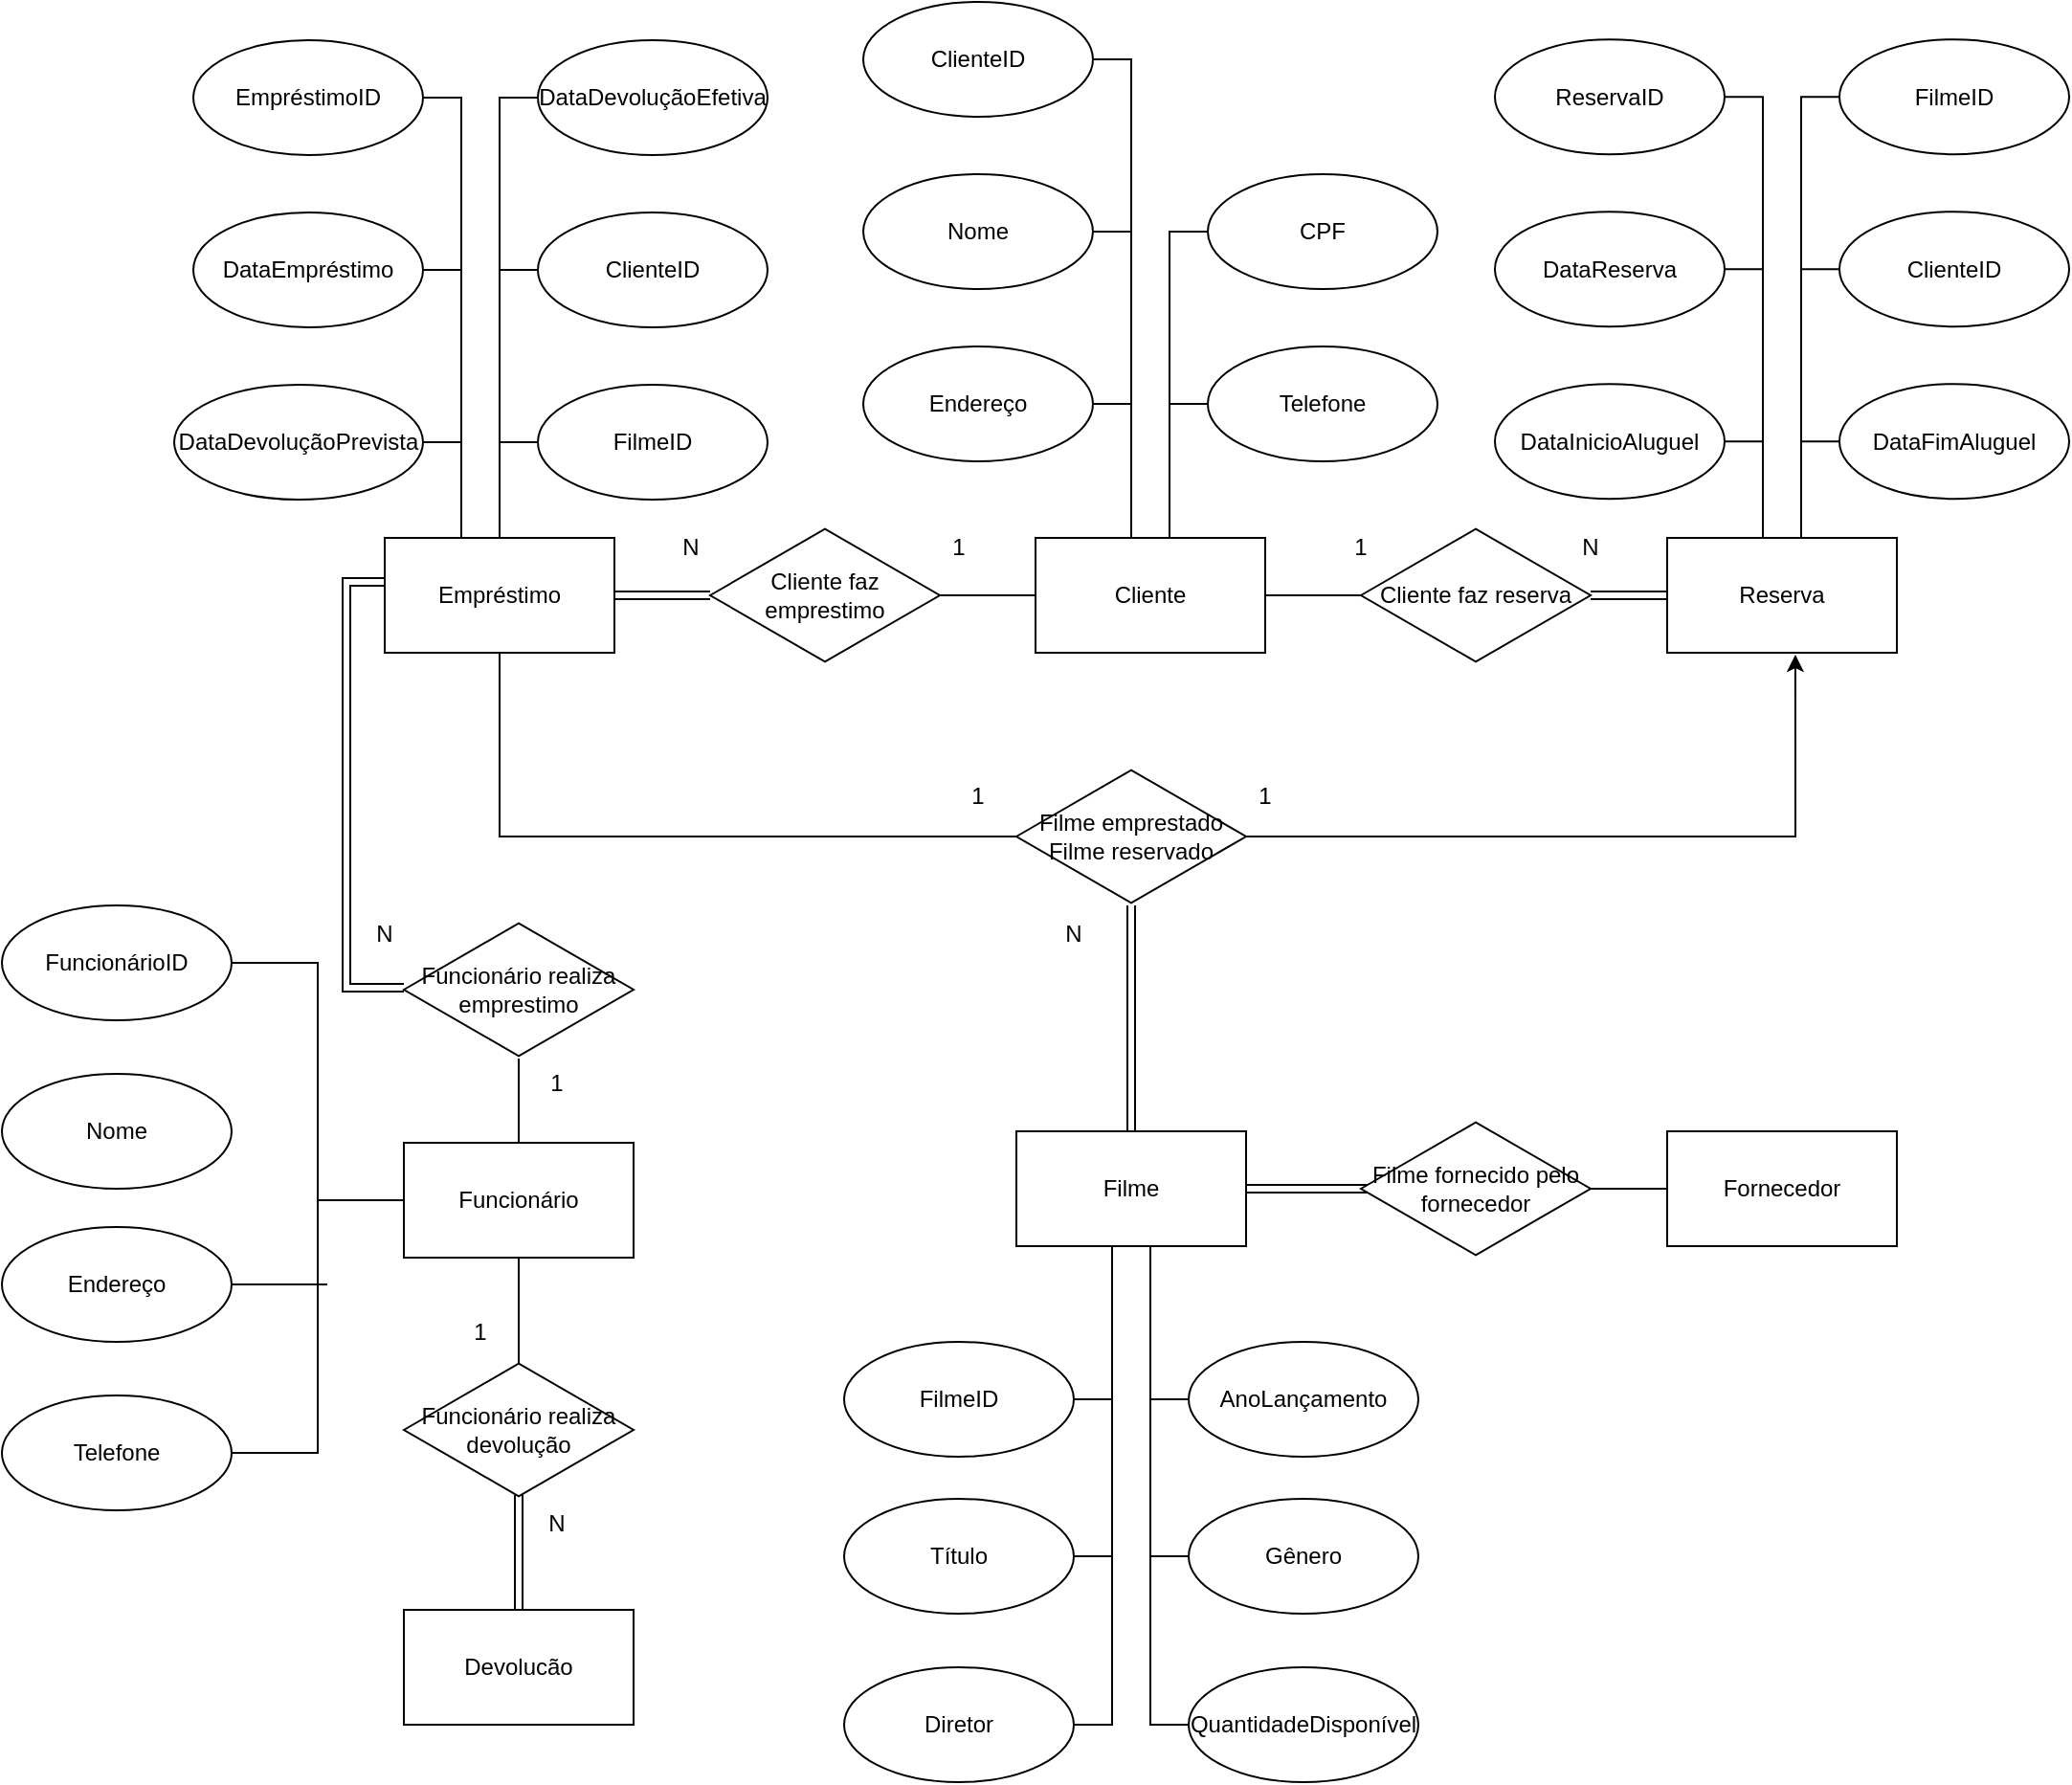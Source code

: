 <mxfile version="21.6.6" type="github">
  <diagram id="C5RBs43oDa-KdzZeNtuy" name="Page-1">
    <mxGraphModel dx="1445" dy="977" grid="1" gridSize="10" guides="1" tooltips="1" connect="1" arrows="1" fold="1" page="1" pageScale="1" pageWidth="1169" pageHeight="827" math="0" shadow="0">
      <root>
        <mxCell id="WIyWlLk6GJQsqaUBKTNV-0" />
        <mxCell id="WIyWlLk6GJQsqaUBKTNV-1" parent="WIyWlLk6GJQsqaUBKTNV-0" />
        <mxCell id="EpVUfgIiaMSETSaxlVdk-17" value="" style="edgeStyle=orthogonalEdgeStyle;rounded=0;orthogonalLoop=1;jettySize=auto;html=1;endArrow=none;endFill=0;" edge="1" parent="WIyWlLk6GJQsqaUBKTNV-1" source="EpVUfgIiaMSETSaxlVdk-0" target="EpVUfgIiaMSETSaxlVdk-7">
          <mxGeometry relative="1" as="geometry" />
        </mxCell>
        <mxCell id="EpVUfgIiaMSETSaxlVdk-48" style="edgeStyle=orthogonalEdgeStyle;rounded=0;orthogonalLoop=1;jettySize=auto;html=1;entryX=1;entryY=0.5;entryDx=0;entryDy=0;endArrow=none;endFill=0;" edge="1" parent="WIyWlLk6GJQsqaUBKTNV-1" source="EpVUfgIiaMSETSaxlVdk-0" target="EpVUfgIiaMSETSaxlVdk-46">
          <mxGeometry relative="1" as="geometry">
            <Array as="points">
              <mxPoint x="560" y="-90" />
            </Array>
          </mxGeometry>
        </mxCell>
        <mxCell id="EpVUfgIiaMSETSaxlVdk-49" style="edgeStyle=orthogonalEdgeStyle;rounded=0;orthogonalLoop=1;jettySize=auto;html=1;entryX=0;entryY=0.5;entryDx=0;entryDy=0;endArrow=none;endFill=0;" edge="1" parent="WIyWlLk6GJQsqaUBKTNV-1" source="EpVUfgIiaMSETSaxlVdk-0" target="EpVUfgIiaMSETSaxlVdk-45">
          <mxGeometry relative="1" as="geometry">
            <mxPoint x="600" y="-90" as="targetPoint" />
            <Array as="points">
              <mxPoint x="580" />
            </Array>
          </mxGeometry>
        </mxCell>
        <mxCell id="EpVUfgIiaMSETSaxlVdk-0" value="Cliente" style="rounded=0;whiteSpace=wrap;html=1;" vertex="1" parent="WIyWlLk6GJQsqaUBKTNV-1">
          <mxGeometry x="510" y="160" width="120" height="60" as="geometry" />
        </mxCell>
        <mxCell id="EpVUfgIiaMSETSaxlVdk-21" style="edgeStyle=orthogonalEdgeStyle;rounded=0;orthogonalLoop=1;jettySize=auto;html=1;shape=link;" edge="1" parent="WIyWlLk6GJQsqaUBKTNV-1" source="EpVUfgIiaMSETSaxlVdk-1" target="EpVUfgIiaMSETSaxlVdk-8">
          <mxGeometry relative="1" as="geometry" />
        </mxCell>
        <mxCell id="EpVUfgIiaMSETSaxlVdk-40" style="edgeStyle=orthogonalEdgeStyle;rounded=0;orthogonalLoop=1;jettySize=auto;html=1;entryX=0.042;entryY=0.5;entryDx=0;entryDy=0;entryPerimeter=0;shape=link;" edge="1" parent="WIyWlLk6GJQsqaUBKTNV-1" source="EpVUfgIiaMSETSaxlVdk-1" target="EpVUfgIiaMSETSaxlVdk-9">
          <mxGeometry relative="1" as="geometry" />
        </mxCell>
        <mxCell id="EpVUfgIiaMSETSaxlVdk-61" style="edgeStyle=orthogonalEdgeStyle;rounded=0;orthogonalLoop=1;jettySize=auto;html=1;entryX=1;entryY=0.5;entryDx=0;entryDy=0;endArrow=none;endFill=0;" edge="1" parent="WIyWlLk6GJQsqaUBKTNV-1" source="EpVUfgIiaMSETSaxlVdk-1" target="EpVUfgIiaMSETSaxlVdk-59">
          <mxGeometry relative="1" as="geometry">
            <mxPoint x="550" y="780" as="targetPoint" />
            <Array as="points">
              <mxPoint x="550" y="780" />
            </Array>
          </mxGeometry>
        </mxCell>
        <mxCell id="EpVUfgIiaMSETSaxlVdk-62" style="edgeStyle=orthogonalEdgeStyle;rounded=0;orthogonalLoop=1;jettySize=auto;html=1;entryX=0;entryY=0.5;entryDx=0;entryDy=0;endArrow=none;endFill=0;" edge="1" parent="WIyWlLk6GJQsqaUBKTNV-1" source="EpVUfgIiaMSETSaxlVdk-1" target="EpVUfgIiaMSETSaxlVdk-60">
          <mxGeometry relative="1" as="geometry">
            <Array as="points">
              <mxPoint x="570" y="780" />
            </Array>
          </mxGeometry>
        </mxCell>
        <mxCell id="EpVUfgIiaMSETSaxlVdk-1" value="Filme" style="rounded=0;whiteSpace=wrap;html=1;" vertex="1" parent="WIyWlLk6GJQsqaUBKTNV-1">
          <mxGeometry x="500" y="470" width="120" height="60" as="geometry" />
        </mxCell>
        <mxCell id="EpVUfgIiaMSETSaxlVdk-91" style="edgeStyle=orthogonalEdgeStyle;rounded=0;orthogonalLoop=1;jettySize=auto;html=1;entryX=0;entryY=0.5;entryDx=0;entryDy=0;endArrow=none;endFill=0;" edge="1" parent="WIyWlLk6GJQsqaUBKTNV-1" source="EpVUfgIiaMSETSaxlVdk-2" target="EpVUfgIiaMSETSaxlVdk-90">
          <mxGeometry relative="1" as="geometry" />
        </mxCell>
        <mxCell id="EpVUfgIiaMSETSaxlVdk-92" style="edgeStyle=orthogonalEdgeStyle;rounded=0;orthogonalLoop=1;jettySize=auto;html=1;entryX=1;entryY=0.5;entryDx=0;entryDy=0;endArrow=none;endFill=0;" edge="1" parent="WIyWlLk6GJQsqaUBKTNV-1" source="EpVUfgIiaMSETSaxlVdk-2" target="EpVUfgIiaMSETSaxlVdk-89">
          <mxGeometry relative="1" as="geometry">
            <Array as="points">
              <mxPoint x="210" y="-70" />
            </Array>
          </mxGeometry>
        </mxCell>
        <mxCell id="EpVUfgIiaMSETSaxlVdk-2" value="Empréstimo" style="rounded=0;whiteSpace=wrap;html=1;" vertex="1" parent="WIyWlLk6GJQsqaUBKTNV-1">
          <mxGeometry x="170" y="160" width="120" height="60" as="geometry" />
        </mxCell>
        <mxCell id="EpVUfgIiaMSETSaxlVdk-3" value="Reserva" style="rounded=0;whiteSpace=wrap;html=1;" vertex="1" parent="WIyWlLk6GJQsqaUBKTNV-1">
          <mxGeometry x="840" y="160" width="120" height="60" as="geometry" />
        </mxCell>
        <mxCell id="EpVUfgIiaMSETSaxlVdk-4" value="Fornecedor" style="rounded=0;whiteSpace=wrap;html=1;" vertex="1" parent="WIyWlLk6GJQsqaUBKTNV-1">
          <mxGeometry x="840" y="470" width="120" height="60" as="geometry" />
        </mxCell>
        <mxCell id="EpVUfgIiaMSETSaxlVdk-36" style="edgeStyle=orthogonalEdgeStyle;rounded=0;orthogonalLoop=1;jettySize=auto;html=1;entryX=0.5;entryY=0.083;entryDx=0;entryDy=0;entryPerimeter=0;endArrow=none;endFill=0;" edge="1" parent="WIyWlLk6GJQsqaUBKTNV-1" source="EpVUfgIiaMSETSaxlVdk-5" target="EpVUfgIiaMSETSaxlVdk-35">
          <mxGeometry relative="1" as="geometry" />
        </mxCell>
        <mxCell id="EpVUfgIiaMSETSaxlVdk-5" value="Funcionário" style="rounded=0;whiteSpace=wrap;html=1;" vertex="1" parent="WIyWlLk6GJQsqaUBKTNV-1">
          <mxGeometry x="180" y="476" width="120" height="60" as="geometry" />
        </mxCell>
        <mxCell id="EpVUfgIiaMSETSaxlVdk-13" style="edgeStyle=orthogonalEdgeStyle;rounded=0;orthogonalLoop=1;jettySize=auto;html=1;entryX=0;entryY=0.5;entryDx=0;entryDy=0;endArrow=none;endFill=0;" edge="1" parent="WIyWlLk6GJQsqaUBKTNV-1" source="EpVUfgIiaMSETSaxlVdk-6" target="EpVUfgIiaMSETSaxlVdk-0">
          <mxGeometry relative="1" as="geometry" />
        </mxCell>
        <mxCell id="EpVUfgIiaMSETSaxlVdk-14" style="edgeStyle=orthogonalEdgeStyle;rounded=0;orthogonalLoop=1;jettySize=auto;html=1;entryX=1;entryY=0.5;entryDx=0;entryDy=0;shape=link;" edge="1" parent="WIyWlLk6GJQsqaUBKTNV-1" source="EpVUfgIiaMSETSaxlVdk-6" target="EpVUfgIiaMSETSaxlVdk-2">
          <mxGeometry relative="1" as="geometry" />
        </mxCell>
        <mxCell id="EpVUfgIiaMSETSaxlVdk-6" value="Cliente faz emprestimo" style="html=1;whiteSpace=wrap;aspect=fixed;shape=isoRectangle;" vertex="1" parent="WIyWlLk6GJQsqaUBKTNV-1">
          <mxGeometry x="340" y="154" width="120" height="72" as="geometry" />
        </mxCell>
        <mxCell id="EpVUfgIiaMSETSaxlVdk-18" value="" style="edgeStyle=orthogonalEdgeStyle;rounded=0;orthogonalLoop=1;jettySize=auto;html=1;shape=link;" edge="1" parent="WIyWlLk6GJQsqaUBKTNV-1" source="EpVUfgIiaMSETSaxlVdk-7" target="EpVUfgIiaMSETSaxlVdk-3">
          <mxGeometry relative="1" as="geometry" />
        </mxCell>
        <mxCell id="EpVUfgIiaMSETSaxlVdk-7" value="Cliente faz reserva" style="html=1;whiteSpace=wrap;aspect=fixed;shape=isoRectangle;" vertex="1" parent="WIyWlLk6GJQsqaUBKTNV-1">
          <mxGeometry x="680" y="154" width="120" height="72" as="geometry" />
        </mxCell>
        <mxCell id="EpVUfgIiaMSETSaxlVdk-22" style="edgeStyle=orthogonalEdgeStyle;rounded=0;orthogonalLoop=1;jettySize=auto;html=1;entryX=0.5;entryY=1;entryDx=0;entryDy=0;endArrow=none;endFill=0;" edge="1" parent="WIyWlLk6GJQsqaUBKTNV-1" source="EpVUfgIiaMSETSaxlVdk-8" target="EpVUfgIiaMSETSaxlVdk-2">
          <mxGeometry relative="1" as="geometry" />
        </mxCell>
        <mxCell id="EpVUfgIiaMSETSaxlVdk-27" style="edgeStyle=orthogonalEdgeStyle;rounded=0;orthogonalLoop=1;jettySize=auto;html=1;entryX=0.558;entryY=1.017;entryDx=0;entryDy=0;entryPerimeter=0;" edge="1" parent="WIyWlLk6GJQsqaUBKTNV-1" source="EpVUfgIiaMSETSaxlVdk-8" target="EpVUfgIiaMSETSaxlVdk-3">
          <mxGeometry relative="1" as="geometry" />
        </mxCell>
        <mxCell id="EpVUfgIiaMSETSaxlVdk-8" value="Filme emprestado&lt;br&gt;Filme reservado" style="html=1;whiteSpace=wrap;aspect=fixed;shape=isoRectangle;" vertex="1" parent="WIyWlLk6GJQsqaUBKTNV-1">
          <mxGeometry x="500" y="280" width="120" height="72" as="geometry" />
        </mxCell>
        <mxCell id="EpVUfgIiaMSETSaxlVdk-41" style="edgeStyle=orthogonalEdgeStyle;rounded=0;orthogonalLoop=1;jettySize=auto;html=1;entryX=0;entryY=0.5;entryDx=0;entryDy=0;endArrow=none;endFill=0;" edge="1" parent="WIyWlLk6GJQsqaUBKTNV-1" source="EpVUfgIiaMSETSaxlVdk-9" target="EpVUfgIiaMSETSaxlVdk-4">
          <mxGeometry relative="1" as="geometry" />
        </mxCell>
        <mxCell id="EpVUfgIiaMSETSaxlVdk-9" value="Filme fornecido pelo fornecedor" style="html=1;whiteSpace=wrap;aspect=fixed;shape=isoRectangle;" vertex="1" parent="WIyWlLk6GJQsqaUBKTNV-1">
          <mxGeometry x="680" y="464" width="120" height="72" as="geometry" />
        </mxCell>
        <mxCell id="EpVUfgIiaMSETSaxlVdk-29" value="" style="edgeStyle=orthogonalEdgeStyle;rounded=0;orthogonalLoop=1;jettySize=auto;html=1;endArrow=none;endFill=0;" edge="1" parent="WIyWlLk6GJQsqaUBKTNV-1" source="EpVUfgIiaMSETSaxlVdk-10" target="EpVUfgIiaMSETSaxlVdk-5">
          <mxGeometry relative="1" as="geometry" />
        </mxCell>
        <mxCell id="EpVUfgIiaMSETSaxlVdk-30" style="edgeStyle=orthogonalEdgeStyle;rounded=0;orthogonalLoop=1;jettySize=auto;html=1;entryX=0;entryY=0.383;entryDx=0;entryDy=0;entryPerimeter=0;exitX=0;exitY=0.486;exitDx=0;exitDy=0;exitPerimeter=0;shape=link;" edge="1" parent="WIyWlLk6GJQsqaUBKTNV-1" source="EpVUfgIiaMSETSaxlVdk-10" target="EpVUfgIiaMSETSaxlVdk-2">
          <mxGeometry relative="1" as="geometry" />
        </mxCell>
        <mxCell id="EpVUfgIiaMSETSaxlVdk-10" value="Funcionário realiza emprestimo" style="html=1;whiteSpace=wrap;aspect=fixed;shape=isoRectangle;" vertex="1" parent="WIyWlLk6GJQsqaUBKTNV-1">
          <mxGeometry x="180" y="360" width="120" height="72" as="geometry" />
        </mxCell>
        <mxCell id="EpVUfgIiaMSETSaxlVdk-15" value="1" style="text;html=1;strokeColor=none;fillColor=none;align=center;verticalAlign=middle;whiteSpace=wrap;rounded=0;" vertex="1" parent="WIyWlLk6GJQsqaUBKTNV-1">
          <mxGeometry x="440" y="150" width="60" height="30" as="geometry" />
        </mxCell>
        <mxCell id="EpVUfgIiaMSETSaxlVdk-16" value="N" style="text;html=1;strokeColor=none;fillColor=none;align=center;verticalAlign=middle;whiteSpace=wrap;rounded=0;" vertex="1" parent="WIyWlLk6GJQsqaUBKTNV-1">
          <mxGeometry x="300" y="150" width="60" height="30" as="geometry" />
        </mxCell>
        <mxCell id="EpVUfgIiaMSETSaxlVdk-19" value="N" style="text;html=1;strokeColor=none;fillColor=none;align=center;verticalAlign=middle;whiteSpace=wrap;rounded=0;" vertex="1" parent="WIyWlLk6GJQsqaUBKTNV-1">
          <mxGeometry x="770" y="150" width="60" height="30" as="geometry" />
        </mxCell>
        <mxCell id="EpVUfgIiaMSETSaxlVdk-20" value="1" style="text;html=1;strokeColor=none;fillColor=none;align=center;verticalAlign=middle;whiteSpace=wrap;rounded=0;" vertex="1" parent="WIyWlLk6GJQsqaUBKTNV-1">
          <mxGeometry x="650" y="150" width="60" height="30" as="geometry" />
        </mxCell>
        <mxCell id="EpVUfgIiaMSETSaxlVdk-23" value="N" style="text;html=1;strokeColor=none;fillColor=none;align=center;verticalAlign=middle;whiteSpace=wrap;rounded=0;" vertex="1" parent="WIyWlLk6GJQsqaUBKTNV-1">
          <mxGeometry x="500" y="352" width="60" height="30" as="geometry" />
        </mxCell>
        <mxCell id="EpVUfgIiaMSETSaxlVdk-26" value="1" style="text;html=1;strokeColor=none;fillColor=none;align=center;verticalAlign=middle;whiteSpace=wrap;rounded=0;" vertex="1" parent="WIyWlLk6GJQsqaUBKTNV-1">
          <mxGeometry x="450" y="280" width="60" height="30" as="geometry" />
        </mxCell>
        <mxCell id="EpVUfgIiaMSETSaxlVdk-28" value="1" style="text;html=1;strokeColor=none;fillColor=none;align=center;verticalAlign=middle;whiteSpace=wrap;rounded=0;" vertex="1" parent="WIyWlLk6GJQsqaUBKTNV-1">
          <mxGeometry x="600" y="280" width="60" height="30" as="geometry" />
        </mxCell>
        <mxCell id="EpVUfgIiaMSETSaxlVdk-31" value="N" style="text;html=1;strokeColor=none;fillColor=none;align=center;verticalAlign=middle;whiteSpace=wrap;rounded=0;" vertex="1" parent="WIyWlLk6GJQsqaUBKTNV-1">
          <mxGeometry x="140" y="352" width="60" height="30" as="geometry" />
        </mxCell>
        <mxCell id="EpVUfgIiaMSETSaxlVdk-32" value="1" style="text;html=1;strokeColor=none;fillColor=none;align=center;verticalAlign=middle;whiteSpace=wrap;rounded=0;" vertex="1" parent="WIyWlLk6GJQsqaUBKTNV-1">
          <mxGeometry x="230" y="430" width="60" height="30" as="geometry" />
        </mxCell>
        <mxCell id="EpVUfgIiaMSETSaxlVdk-37" style="edgeStyle=orthogonalEdgeStyle;rounded=0;orthogonalLoop=1;jettySize=auto;html=1;entryX=0.5;entryY=0.972;entryDx=0;entryDy=0;entryPerimeter=0;shape=link;" edge="1" parent="WIyWlLk6GJQsqaUBKTNV-1" source="EpVUfgIiaMSETSaxlVdk-33" target="EpVUfgIiaMSETSaxlVdk-35">
          <mxGeometry relative="1" as="geometry" />
        </mxCell>
        <mxCell id="EpVUfgIiaMSETSaxlVdk-33" value="Devolucão" style="rounded=0;whiteSpace=wrap;html=1;" vertex="1" parent="WIyWlLk6GJQsqaUBKTNV-1">
          <mxGeometry x="180" y="720" width="120" height="60" as="geometry" />
        </mxCell>
        <mxCell id="EpVUfgIiaMSETSaxlVdk-35" value="Funcionário realiza devolução" style="html=1;whiteSpace=wrap;aspect=fixed;shape=isoRectangle;" vertex="1" parent="WIyWlLk6GJQsqaUBKTNV-1">
          <mxGeometry x="180" y="590" width="120" height="72" as="geometry" />
        </mxCell>
        <mxCell id="EpVUfgIiaMSETSaxlVdk-38" value="N" style="text;html=1;strokeColor=none;fillColor=none;align=center;verticalAlign=middle;whiteSpace=wrap;rounded=0;" vertex="1" parent="WIyWlLk6GJQsqaUBKTNV-1">
          <mxGeometry x="230" y="660" width="60" height="30" as="geometry" />
        </mxCell>
        <mxCell id="EpVUfgIiaMSETSaxlVdk-39" value="1" style="text;html=1;strokeColor=none;fillColor=none;align=center;verticalAlign=middle;whiteSpace=wrap;rounded=0;" vertex="1" parent="WIyWlLk6GJQsqaUBKTNV-1">
          <mxGeometry x="190" y="560" width="60" height="30" as="geometry" />
        </mxCell>
        <mxCell id="EpVUfgIiaMSETSaxlVdk-51" style="edgeStyle=orthogonalEdgeStyle;rounded=0;orthogonalLoop=1;jettySize=auto;html=1;endArrow=none;endFill=0;" edge="1" parent="WIyWlLk6GJQsqaUBKTNV-1" source="EpVUfgIiaMSETSaxlVdk-42">
          <mxGeometry relative="1" as="geometry">
            <mxPoint x="550" y="90" as="targetPoint" />
          </mxGeometry>
        </mxCell>
        <mxCell id="EpVUfgIiaMSETSaxlVdk-42" value="Endereço" style="ellipse;whiteSpace=wrap;html=1;" vertex="1" parent="WIyWlLk6GJQsqaUBKTNV-1">
          <mxGeometry x="420" y="60" width="120" height="60" as="geometry" />
        </mxCell>
        <mxCell id="EpVUfgIiaMSETSaxlVdk-52" style="edgeStyle=orthogonalEdgeStyle;rounded=0;orthogonalLoop=1;jettySize=auto;html=1;endArrow=none;endFill=0;" edge="1" parent="WIyWlLk6GJQsqaUBKTNV-1" source="EpVUfgIiaMSETSaxlVdk-43">
          <mxGeometry relative="1" as="geometry">
            <mxPoint x="590" y="90" as="targetPoint" />
          </mxGeometry>
        </mxCell>
        <mxCell id="EpVUfgIiaMSETSaxlVdk-43" value="Telefone" style="ellipse;whiteSpace=wrap;html=1;" vertex="1" parent="WIyWlLk6GJQsqaUBKTNV-1">
          <mxGeometry x="600" y="60" width="120" height="60" as="geometry" />
        </mxCell>
        <mxCell id="EpVUfgIiaMSETSaxlVdk-50" style="edgeStyle=orthogonalEdgeStyle;rounded=0;orthogonalLoop=1;jettySize=auto;html=1;endArrow=none;endFill=0;" edge="1" parent="WIyWlLk6GJQsqaUBKTNV-1" source="EpVUfgIiaMSETSaxlVdk-44">
          <mxGeometry relative="1" as="geometry">
            <mxPoint x="550" as="targetPoint" />
          </mxGeometry>
        </mxCell>
        <mxCell id="EpVUfgIiaMSETSaxlVdk-44" value="Nome" style="ellipse;whiteSpace=wrap;html=1;" vertex="1" parent="WIyWlLk6GJQsqaUBKTNV-1">
          <mxGeometry x="420" y="-30" width="120" height="60" as="geometry" />
        </mxCell>
        <mxCell id="EpVUfgIiaMSETSaxlVdk-45" value="CPF" style="ellipse;whiteSpace=wrap;html=1;" vertex="1" parent="WIyWlLk6GJQsqaUBKTNV-1">
          <mxGeometry x="600" y="-30" width="120" height="60" as="geometry" />
        </mxCell>
        <mxCell id="EpVUfgIiaMSETSaxlVdk-46" value="ClienteID" style="ellipse;whiteSpace=wrap;html=1;" vertex="1" parent="WIyWlLk6GJQsqaUBKTNV-1">
          <mxGeometry x="420" y="-120" width="120" height="60" as="geometry" />
        </mxCell>
        <mxCell id="EpVUfgIiaMSETSaxlVdk-67" style="edgeStyle=orthogonalEdgeStyle;rounded=0;orthogonalLoop=1;jettySize=auto;html=1;endArrow=none;endFill=0;" edge="1" parent="WIyWlLk6GJQsqaUBKTNV-1" source="EpVUfgIiaMSETSaxlVdk-55">
          <mxGeometry relative="1" as="geometry">
            <mxPoint x="550" y="610" as="targetPoint" />
          </mxGeometry>
        </mxCell>
        <mxCell id="EpVUfgIiaMSETSaxlVdk-55" value="FilmeID" style="ellipse;whiteSpace=wrap;html=1;" vertex="1" parent="WIyWlLk6GJQsqaUBKTNV-1">
          <mxGeometry x="410" y="580" width="120" height="60" as="geometry" />
        </mxCell>
        <mxCell id="EpVUfgIiaMSETSaxlVdk-69" style="edgeStyle=orthogonalEdgeStyle;rounded=0;orthogonalLoop=1;jettySize=auto;html=1;endArrow=none;endFill=0;" edge="1" parent="WIyWlLk6GJQsqaUBKTNV-1" source="EpVUfgIiaMSETSaxlVdk-56">
          <mxGeometry relative="1" as="geometry">
            <mxPoint x="570" y="610" as="targetPoint" />
          </mxGeometry>
        </mxCell>
        <mxCell id="EpVUfgIiaMSETSaxlVdk-56" value="AnoLançamento" style="ellipse;whiteSpace=wrap;html=1;" vertex="1" parent="WIyWlLk6GJQsqaUBKTNV-1">
          <mxGeometry x="590" y="580" width="120" height="60" as="geometry" />
        </mxCell>
        <mxCell id="EpVUfgIiaMSETSaxlVdk-66" style="edgeStyle=orthogonalEdgeStyle;rounded=0;orthogonalLoop=1;jettySize=auto;html=1;endArrow=none;endFill=0;" edge="1" parent="WIyWlLk6GJQsqaUBKTNV-1" source="EpVUfgIiaMSETSaxlVdk-57">
          <mxGeometry relative="1" as="geometry">
            <mxPoint x="550" y="692" as="targetPoint" />
          </mxGeometry>
        </mxCell>
        <mxCell id="EpVUfgIiaMSETSaxlVdk-57" value="Título" style="ellipse;whiteSpace=wrap;html=1;" vertex="1" parent="WIyWlLk6GJQsqaUBKTNV-1">
          <mxGeometry x="410" y="662" width="120" height="60" as="geometry" />
        </mxCell>
        <mxCell id="EpVUfgIiaMSETSaxlVdk-68" style="edgeStyle=orthogonalEdgeStyle;rounded=0;orthogonalLoop=1;jettySize=auto;html=1;endArrow=none;endFill=0;" edge="1" parent="WIyWlLk6GJQsqaUBKTNV-1" source="EpVUfgIiaMSETSaxlVdk-58">
          <mxGeometry relative="1" as="geometry">
            <mxPoint x="570" y="692" as="targetPoint" />
          </mxGeometry>
        </mxCell>
        <mxCell id="EpVUfgIiaMSETSaxlVdk-58" value="Gênero" style="ellipse;whiteSpace=wrap;html=1;" vertex="1" parent="WIyWlLk6GJQsqaUBKTNV-1">
          <mxGeometry x="590" y="662" width="120" height="60" as="geometry" />
        </mxCell>
        <mxCell id="EpVUfgIiaMSETSaxlVdk-59" value="Diretor" style="ellipse;whiteSpace=wrap;html=1;" vertex="1" parent="WIyWlLk6GJQsqaUBKTNV-1">
          <mxGeometry x="410" y="750" width="120" height="60" as="geometry" />
        </mxCell>
        <mxCell id="EpVUfgIiaMSETSaxlVdk-60" value="QuantidadeDisponível" style="ellipse;whiteSpace=wrap;html=1;" vertex="1" parent="WIyWlLk6GJQsqaUBKTNV-1">
          <mxGeometry x="590" y="750" width="120" height="60" as="geometry" />
        </mxCell>
        <mxCell id="EpVUfgIiaMSETSaxlVdk-82" style="edgeStyle=orthogonalEdgeStyle;rounded=0;orthogonalLoop=1;jettySize=auto;html=1;endArrow=none;endFill=0;" edge="1" parent="WIyWlLk6GJQsqaUBKTNV-1" source="EpVUfgIiaMSETSaxlVdk-83">
          <mxGeometry relative="1" as="geometry">
            <mxPoint x="200" y="110" as="targetPoint" />
          </mxGeometry>
        </mxCell>
        <mxCell id="EpVUfgIiaMSETSaxlVdk-83" value="DataDevoluçãoPrevista" style="ellipse;whiteSpace=wrap;html=1;" vertex="1" parent="WIyWlLk6GJQsqaUBKTNV-1">
          <mxGeometry x="60" y="80" width="130" height="60" as="geometry" />
        </mxCell>
        <mxCell id="EpVUfgIiaMSETSaxlVdk-84" style="edgeStyle=orthogonalEdgeStyle;rounded=0;orthogonalLoop=1;jettySize=auto;html=1;endArrow=none;endFill=0;" edge="1" parent="WIyWlLk6GJQsqaUBKTNV-1" source="EpVUfgIiaMSETSaxlVdk-85">
          <mxGeometry relative="1" as="geometry">
            <mxPoint x="240" y="110" as="targetPoint" />
          </mxGeometry>
        </mxCell>
        <mxCell id="EpVUfgIiaMSETSaxlVdk-85" value="FilmeID " style="ellipse;whiteSpace=wrap;html=1;" vertex="1" parent="WIyWlLk6GJQsqaUBKTNV-1">
          <mxGeometry x="250" y="80" width="120" height="60" as="geometry" />
        </mxCell>
        <mxCell id="EpVUfgIiaMSETSaxlVdk-86" style="edgeStyle=orthogonalEdgeStyle;rounded=0;orthogonalLoop=1;jettySize=auto;html=1;endArrow=none;endFill=0;" edge="1" parent="WIyWlLk6GJQsqaUBKTNV-1" source="EpVUfgIiaMSETSaxlVdk-87">
          <mxGeometry relative="1" as="geometry">
            <mxPoint x="200" y="20" as="targetPoint" />
          </mxGeometry>
        </mxCell>
        <mxCell id="EpVUfgIiaMSETSaxlVdk-87" value="DataEmpréstimo" style="ellipse;whiteSpace=wrap;html=1;" vertex="1" parent="WIyWlLk6GJQsqaUBKTNV-1">
          <mxGeometry x="70" y="-10" width="120" height="60" as="geometry" />
        </mxCell>
        <mxCell id="EpVUfgIiaMSETSaxlVdk-94" value="" style="edgeStyle=orthogonalEdgeStyle;rounded=0;orthogonalLoop=1;jettySize=auto;html=1;endArrow=none;endFill=0;" edge="1" parent="WIyWlLk6GJQsqaUBKTNV-1" source="EpVUfgIiaMSETSaxlVdk-88">
          <mxGeometry relative="1" as="geometry">
            <mxPoint x="230" y="20" as="targetPoint" />
          </mxGeometry>
        </mxCell>
        <mxCell id="EpVUfgIiaMSETSaxlVdk-88" value="ClienteID" style="ellipse;whiteSpace=wrap;html=1;" vertex="1" parent="WIyWlLk6GJQsqaUBKTNV-1">
          <mxGeometry x="250" y="-10" width="120" height="60" as="geometry" />
        </mxCell>
        <mxCell id="EpVUfgIiaMSETSaxlVdk-89" value="EmpréstimoID" style="ellipse;whiteSpace=wrap;html=1;" vertex="1" parent="WIyWlLk6GJQsqaUBKTNV-1">
          <mxGeometry x="70" y="-100" width="120" height="60" as="geometry" />
        </mxCell>
        <mxCell id="EpVUfgIiaMSETSaxlVdk-90" value="DataDevoluçãoEfetiva" style="ellipse;whiteSpace=wrap;html=1;" vertex="1" parent="WIyWlLk6GJQsqaUBKTNV-1">
          <mxGeometry x="250" y="-100" width="120" height="60" as="geometry" />
        </mxCell>
        <mxCell id="EpVUfgIiaMSETSaxlVdk-95" style="edgeStyle=orthogonalEdgeStyle;rounded=0;orthogonalLoop=1;jettySize=auto;html=1;entryX=0;entryY=0.5;entryDx=0;entryDy=0;endArrow=none;endFill=0;" edge="1" parent="WIyWlLk6GJQsqaUBKTNV-1" target="EpVUfgIiaMSETSaxlVdk-106">
          <mxGeometry relative="1" as="geometry">
            <mxPoint x="930" y="160" as="sourcePoint" />
            <Array as="points">
              <mxPoint x="910" y="160" />
              <mxPoint x="910" y="-70" />
            </Array>
          </mxGeometry>
        </mxCell>
        <mxCell id="EpVUfgIiaMSETSaxlVdk-96" style="edgeStyle=orthogonalEdgeStyle;rounded=0;orthogonalLoop=1;jettySize=auto;html=1;entryX=1;entryY=0.5;entryDx=0;entryDy=0;endArrow=none;endFill=0;" edge="1" parent="WIyWlLk6GJQsqaUBKTNV-1" target="EpVUfgIiaMSETSaxlVdk-105">
          <mxGeometry relative="1" as="geometry">
            <mxPoint x="890" y="159.57" as="sourcePoint" />
            <Array as="points">
              <mxPoint x="890" y="-70.43" />
            </Array>
          </mxGeometry>
        </mxCell>
        <mxCell id="EpVUfgIiaMSETSaxlVdk-97" style="edgeStyle=orthogonalEdgeStyle;rounded=0;orthogonalLoop=1;jettySize=auto;html=1;endArrow=none;endFill=0;" edge="1" parent="WIyWlLk6GJQsqaUBKTNV-1" source="EpVUfgIiaMSETSaxlVdk-98">
          <mxGeometry relative="1" as="geometry">
            <mxPoint x="880" y="109.57" as="targetPoint" />
          </mxGeometry>
        </mxCell>
        <mxCell id="EpVUfgIiaMSETSaxlVdk-98" value="DataInicioAluguel" style="ellipse;whiteSpace=wrap;html=1;" vertex="1" parent="WIyWlLk6GJQsqaUBKTNV-1">
          <mxGeometry x="750" y="79.57" width="120" height="60" as="geometry" />
        </mxCell>
        <mxCell id="EpVUfgIiaMSETSaxlVdk-99" style="edgeStyle=orthogonalEdgeStyle;rounded=0;orthogonalLoop=1;jettySize=auto;html=1;endArrow=none;endFill=0;" edge="1" parent="WIyWlLk6GJQsqaUBKTNV-1" source="EpVUfgIiaMSETSaxlVdk-100">
          <mxGeometry relative="1" as="geometry">
            <mxPoint x="920" y="109.57" as="targetPoint" />
          </mxGeometry>
        </mxCell>
        <mxCell id="EpVUfgIiaMSETSaxlVdk-100" value="DataFimAluguel" style="ellipse;whiteSpace=wrap;html=1;" vertex="1" parent="WIyWlLk6GJQsqaUBKTNV-1">
          <mxGeometry x="930" y="79.57" width="120" height="60" as="geometry" />
        </mxCell>
        <mxCell id="EpVUfgIiaMSETSaxlVdk-101" style="edgeStyle=orthogonalEdgeStyle;rounded=0;orthogonalLoop=1;jettySize=auto;html=1;endArrow=none;endFill=0;" edge="1" parent="WIyWlLk6GJQsqaUBKTNV-1" source="EpVUfgIiaMSETSaxlVdk-102">
          <mxGeometry relative="1" as="geometry">
            <mxPoint x="880" y="19.57" as="targetPoint" />
          </mxGeometry>
        </mxCell>
        <mxCell id="EpVUfgIiaMSETSaxlVdk-102" value="DataReserva" style="ellipse;whiteSpace=wrap;html=1;" vertex="1" parent="WIyWlLk6GJQsqaUBKTNV-1">
          <mxGeometry x="750" y="-10.43" width="120" height="60" as="geometry" />
        </mxCell>
        <mxCell id="EpVUfgIiaMSETSaxlVdk-103" value="" style="edgeStyle=orthogonalEdgeStyle;rounded=0;orthogonalLoop=1;jettySize=auto;html=1;endArrow=none;endFill=0;" edge="1" parent="WIyWlLk6GJQsqaUBKTNV-1" source="EpVUfgIiaMSETSaxlVdk-104">
          <mxGeometry relative="1" as="geometry">
            <mxPoint x="910" y="19.57" as="targetPoint" />
          </mxGeometry>
        </mxCell>
        <mxCell id="EpVUfgIiaMSETSaxlVdk-104" value="ClienteID" style="ellipse;whiteSpace=wrap;html=1;" vertex="1" parent="WIyWlLk6GJQsqaUBKTNV-1">
          <mxGeometry x="930" y="-10.43" width="120" height="60" as="geometry" />
        </mxCell>
        <mxCell id="EpVUfgIiaMSETSaxlVdk-105" value="ReservaID" style="ellipse;whiteSpace=wrap;html=1;" vertex="1" parent="WIyWlLk6GJQsqaUBKTNV-1">
          <mxGeometry x="750" y="-100.43" width="120" height="60" as="geometry" />
        </mxCell>
        <mxCell id="EpVUfgIiaMSETSaxlVdk-106" value="FilmeID" style="ellipse;whiteSpace=wrap;html=1;" vertex="1" parent="WIyWlLk6GJQsqaUBKTNV-1">
          <mxGeometry x="930" y="-100.43" width="120" height="60" as="geometry" />
        </mxCell>
        <mxCell id="EpVUfgIiaMSETSaxlVdk-111" style="edgeStyle=orthogonalEdgeStyle;rounded=0;orthogonalLoop=1;jettySize=auto;html=1;entryX=0;entryY=0.5;entryDx=0;entryDy=0;endArrow=none;endFill=0;" edge="1" parent="WIyWlLk6GJQsqaUBKTNV-1" source="EpVUfgIiaMSETSaxlVdk-107" target="EpVUfgIiaMSETSaxlVdk-5">
          <mxGeometry relative="1" as="geometry" />
        </mxCell>
        <mxCell id="EpVUfgIiaMSETSaxlVdk-107" value="FuncionárioID" style="ellipse;whiteSpace=wrap;html=1;" vertex="1" parent="WIyWlLk6GJQsqaUBKTNV-1">
          <mxGeometry x="-30" y="352" width="120" height="60" as="geometry" />
        </mxCell>
        <mxCell id="EpVUfgIiaMSETSaxlVdk-108" value="Nome" style="ellipse;whiteSpace=wrap;html=1;" vertex="1" parent="WIyWlLk6GJQsqaUBKTNV-1">
          <mxGeometry x="-30" y="440" width="120" height="60" as="geometry" />
        </mxCell>
        <mxCell id="EpVUfgIiaMSETSaxlVdk-119" style="edgeStyle=orthogonalEdgeStyle;rounded=0;orthogonalLoop=1;jettySize=auto;html=1;endArrow=none;endFill=0;" edge="1" parent="WIyWlLk6GJQsqaUBKTNV-1" source="EpVUfgIiaMSETSaxlVdk-109">
          <mxGeometry relative="1" as="geometry">
            <mxPoint x="140" y="550" as="targetPoint" />
          </mxGeometry>
        </mxCell>
        <mxCell id="EpVUfgIiaMSETSaxlVdk-109" value="Endereço" style="ellipse;whiteSpace=wrap;html=1;" vertex="1" parent="WIyWlLk6GJQsqaUBKTNV-1">
          <mxGeometry x="-30" y="520" width="120" height="60" as="geometry" />
        </mxCell>
        <mxCell id="EpVUfgIiaMSETSaxlVdk-113" style="edgeStyle=orthogonalEdgeStyle;rounded=0;orthogonalLoop=1;jettySize=auto;html=1;entryX=0;entryY=0.5;entryDx=0;entryDy=0;endArrow=none;endFill=0;" edge="1" parent="WIyWlLk6GJQsqaUBKTNV-1" source="EpVUfgIiaMSETSaxlVdk-110" target="EpVUfgIiaMSETSaxlVdk-5">
          <mxGeometry relative="1" as="geometry" />
        </mxCell>
        <mxCell id="EpVUfgIiaMSETSaxlVdk-110" value="Telefone" style="ellipse;whiteSpace=wrap;html=1;" vertex="1" parent="WIyWlLk6GJQsqaUBKTNV-1">
          <mxGeometry x="-30" y="608" width="120" height="60" as="geometry" />
        </mxCell>
      </root>
    </mxGraphModel>
  </diagram>
</mxfile>
